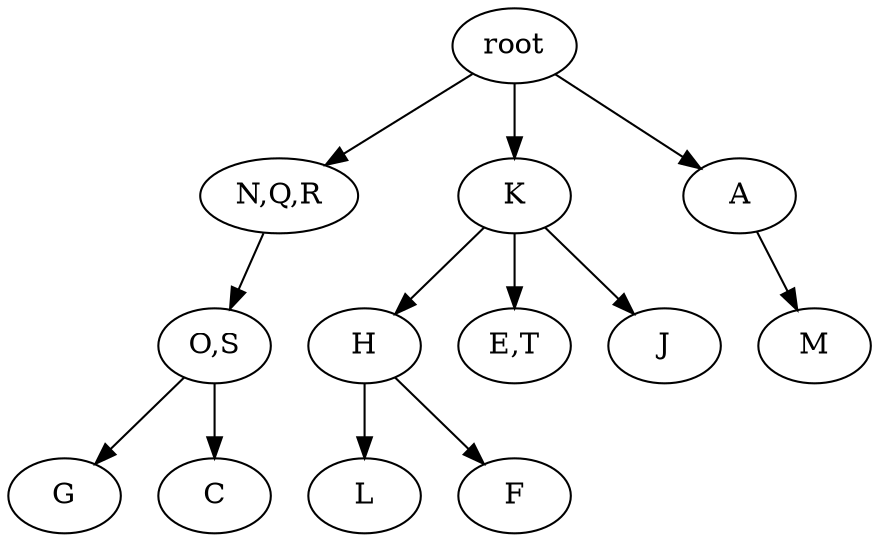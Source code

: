 strict digraph G {
	graph [name=G];
	0	 [label=root];
	2	 [label="N,Q,R"];
	0 -> 2;
	3	 [label=K];
	0 -> 3;
	4	 [label=A];
	0 -> 4;
	5	 [label="O,S"];
	2 -> 5;
	6	 [label=H];
	3 -> 6;
	7	 [label="E,T"];
	3 -> 7;
	8	 [label=J];
	3 -> 8;
	9	 [label=M];
	4 -> 9;
	10	 [label=G];
	5 -> 10;
	11	 [label=C];
	5 -> 11;
	13	 [label=L];
	6 -> 13;
	14	 [label=F];
	6 -> 14;
}
